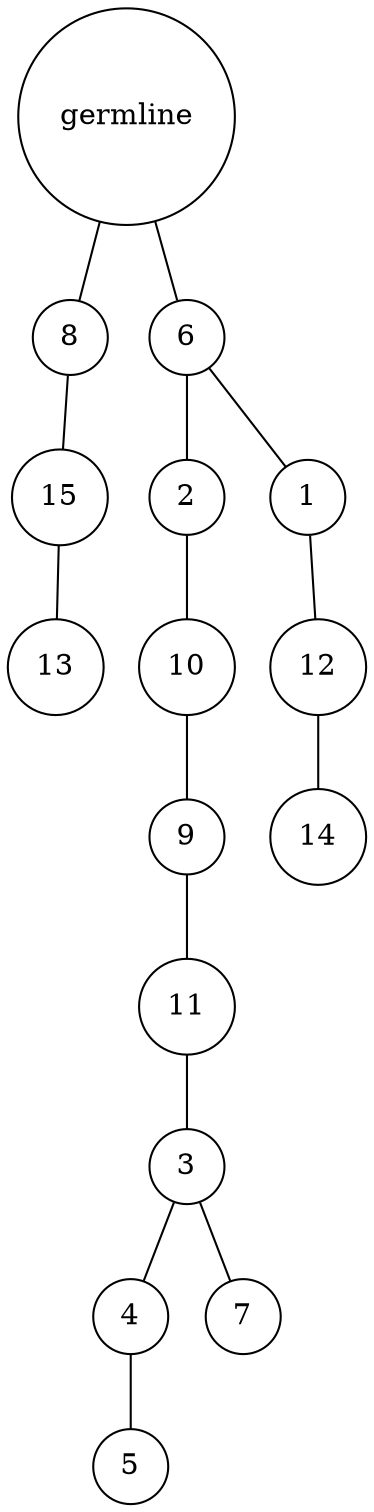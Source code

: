 graph {
	rankdir=UD;
	splines=line;
	node [shape=circle]
	"0x7f3030910f10" [label="germline"];
	"0x7f3030910f40" [label="8"];
	"0x7f3030910f10" -- "0x7f3030910f40" ;
	"0x7f3030910f70" [label="15"];
	"0x7f3030910f40" -- "0x7f3030910f70" ;
	"0x7f3030910fa0" [label="13"];
	"0x7f3030910f70" -- "0x7f3030910fa0" ;
	"0x7f3030910fd0" [label="6"];
	"0x7f3030910f10" -- "0x7f3030910fd0" ;
	"0x7f305b48e040" [label="2"];
	"0x7f3030910fd0" -- "0x7f305b48e040" ;
	"0x7f305b48e070" [label="10"];
	"0x7f305b48e040" -- "0x7f305b48e070" ;
	"0x7f305b48e0a0" [label="9"];
	"0x7f305b48e070" -- "0x7f305b48e0a0" ;
	"0x7f305b48e0d0" [label="11"];
	"0x7f305b48e0a0" -- "0x7f305b48e0d0" ;
	"0x7f305b48e100" [label="3"];
	"0x7f305b48e0d0" -- "0x7f305b48e100" ;
	"0x7f305b48e130" [label="4"];
	"0x7f305b48e100" -- "0x7f305b48e130" ;
	"0x7f305b48e160" [label="5"];
	"0x7f305b48e130" -- "0x7f305b48e160" ;
	"0x7f305b48e190" [label="7"];
	"0x7f305b48e100" -- "0x7f305b48e190" ;
	"0x7f305b48e1c0" [label="1"];
	"0x7f3030910fd0" -- "0x7f305b48e1c0" ;
	"0x7f305b48e1f0" [label="12"];
	"0x7f305b48e1c0" -- "0x7f305b48e1f0" ;
	"0x7f305b48e220" [label="14"];
	"0x7f305b48e1f0" -- "0x7f305b48e220" ;
}
